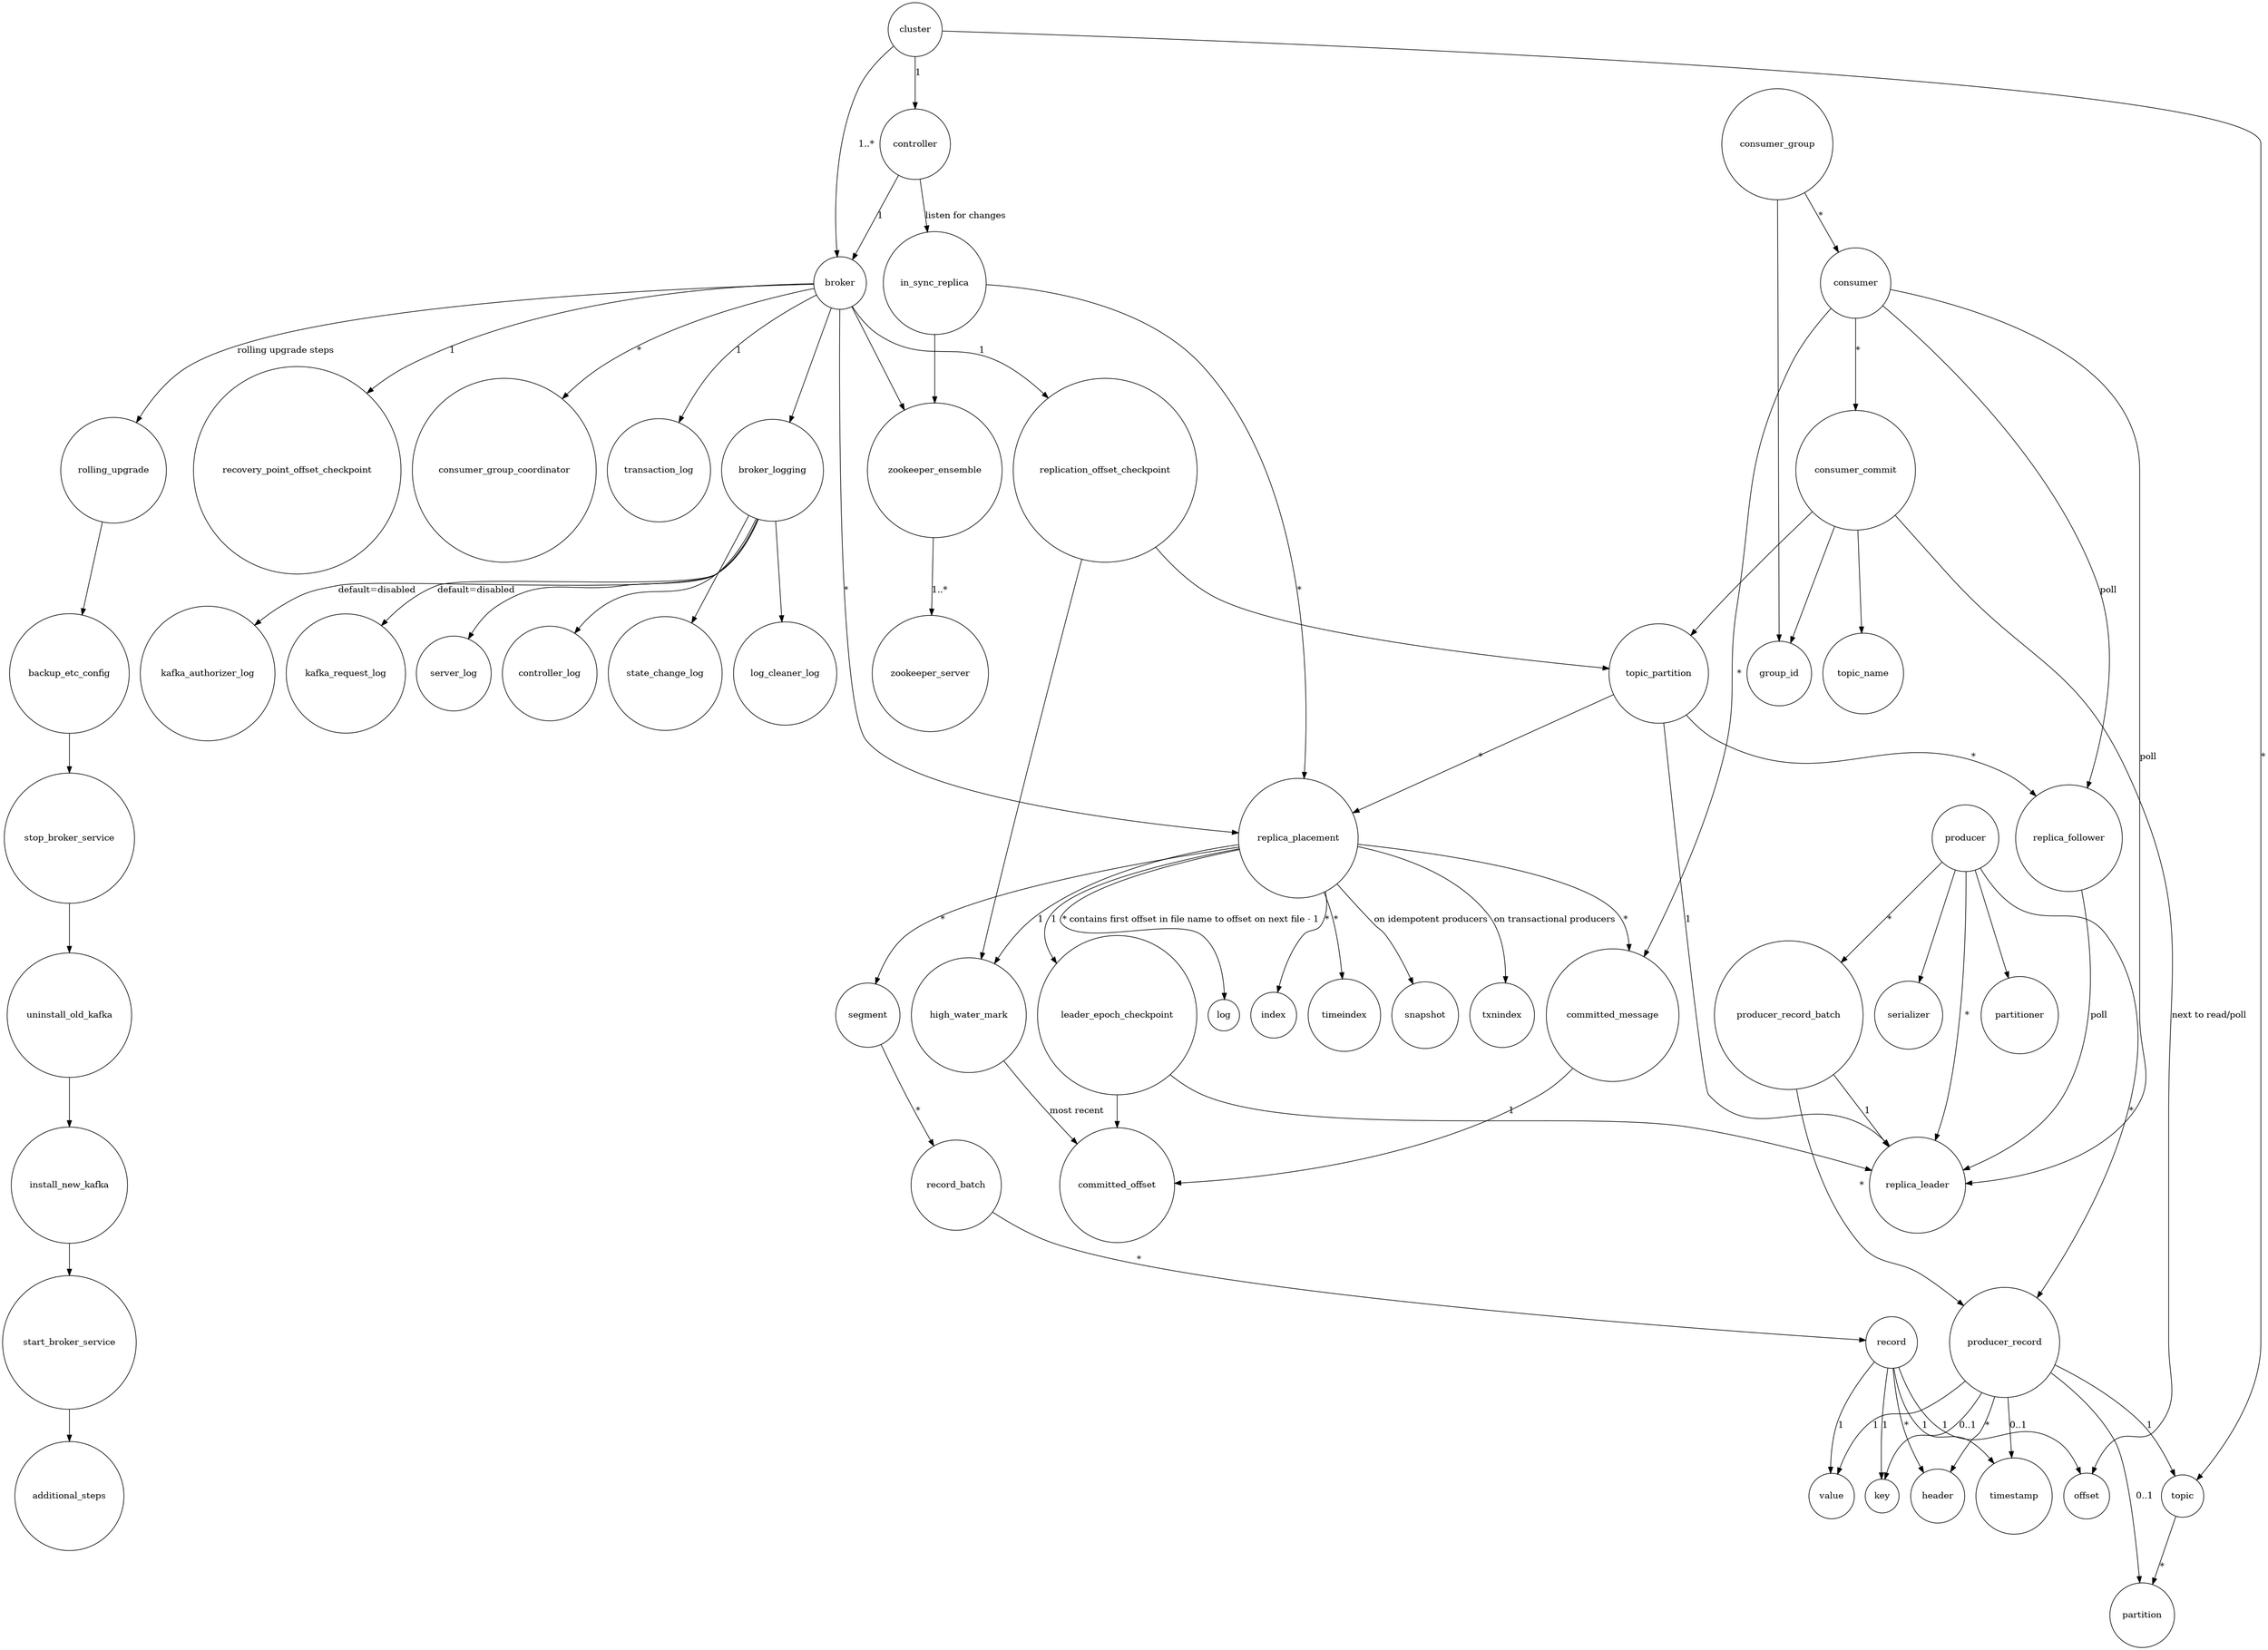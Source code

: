 @startuml kafka
digraph G {
    node [shape = circle];

    subgraph zookeeper {
        zookeeper_ensemble -> zookeeper_server [label="1..*"];

    }

    subgraph kafka_cluster {
        cluster -> broker [label="1..*"];
        broker -> zookeeper_ensemble

        broker -> rolling_upgrade [label="rolling upgrade steps"]
        rolling_upgrade -> backup_etc_config
        backup_etc_config -> stop_broker_service
        stop_broker_service -> uninstall_old_kafka
        uninstall_old_kafka -> install_new_kafka
        install_new_kafka -> start_broker_service
        start_broker_service -> additional_steps

        cluster -> topic [label="*"];
        topic -> partition [label="*"];
        topic_partition -> replica_placement [label="*"];
        broker -> replica_placement [label="*"];
        replica_placement -> segment [label="*"];
        
        segment -> record_batch [label="*"]
        record_batch -> record [label="*"]
        record -> offset [label="1"]
        record -> header [label="*"]
        record -> key [label="1"]
        record -> value [label="1"]
        record -> timestamp [label="1"]

        replica_placement -> committed_message [label="*"]
        committed_message -> committed_offset [label="1"]
        replica_placement -> high_water_mark [label="1"]
        high_water_mark -> committed_offset [label="most recent"]

        cluster -> controller [label="1"];
        controller -> broker [label="1"];

        topic_partition -> replica_leader [label="1"]
        topic_partition -> replica_follower [label="*"]
        replica_follower -> replica_leader [label="poll"]

        in_sync_replica -> replica_placement [label="*"]
        in_sync_replica -> zookeeper_ensemble
        controller -> in_sync_replica [label="listen for changes"]

        broker -> recovery_point_offset_checkpoint [label="1"]
        broker -> replication_offset_checkpoint [label="1"]
        replication_offset_checkpoint -> high_water_mark
        replication_offset_checkpoint -> topic_partition

        replica_placement -> log [label="* contains first offset in file name to offset on next file - 1"]
        replica_placement -> index [label="*"]
        replica_placement -> timeindex [label="*"]
        replica_placement -> leader_epoch_checkpoint [label="1"]
        leader_epoch_checkpoint -> replica_leader
        leader_epoch_checkpoint -> committed_offset

        replica_placement -> snapshot [label="on idempotent producers"]
        replica_placement -> txnindex [label="on transactional producers"]
    
        broker -> consumer_group_coordinator [label="*"]

        broker -> transaction_log [label="1"]

        broker -> broker_logging
        broker_logging -> server_log
        broker_logging -> controller_log
        broker_logging -> state_change_log
        broker_logging -> log_cleaner_log
        broker_logging -> kafka_authorizer_log [label="default=disabled"]
        broker_logging -> kafka_request_log [label="default=disabled"]
    }

    subgraph producers {
        producer -> replica_leader [label="*"];
        
        producer -> producer_record [label="*"];
        producer_record -> topic [label="1"]
        producer_record -> partition [label="0..1"]
        producer_record -> timestamp [label="0..1"]
        producer_record -> key [label="0..1"]
        producer_record -> value [label="1"]
        producer_record -> header [label="*"]
        producer -> serializer
        producer -> partitioner
        producer -> producer_record_batch [label="*"]
        producer_record_batch -> producer_record[label="*"]
        producer_record_batch -> replica_leader [label="1"]
    }

    subgraph consumers {
        consumer_group -> group_id
        consumer_group -> consumer [label="*"]        
      
        consumer -> replica_leader [label="poll"];
        consumer -> replica_follower [label="poll"];

        consumer -> committed_message [label="*"]

        consumer -> consumer_commit [label="*"]
        consumer_commit -> group_id
        consumer_commit -> topic_name
        consumer_commit -> topic_partition
        consumer_commit -> offset [label="next to read/poll"]
    }


}
@enduml
